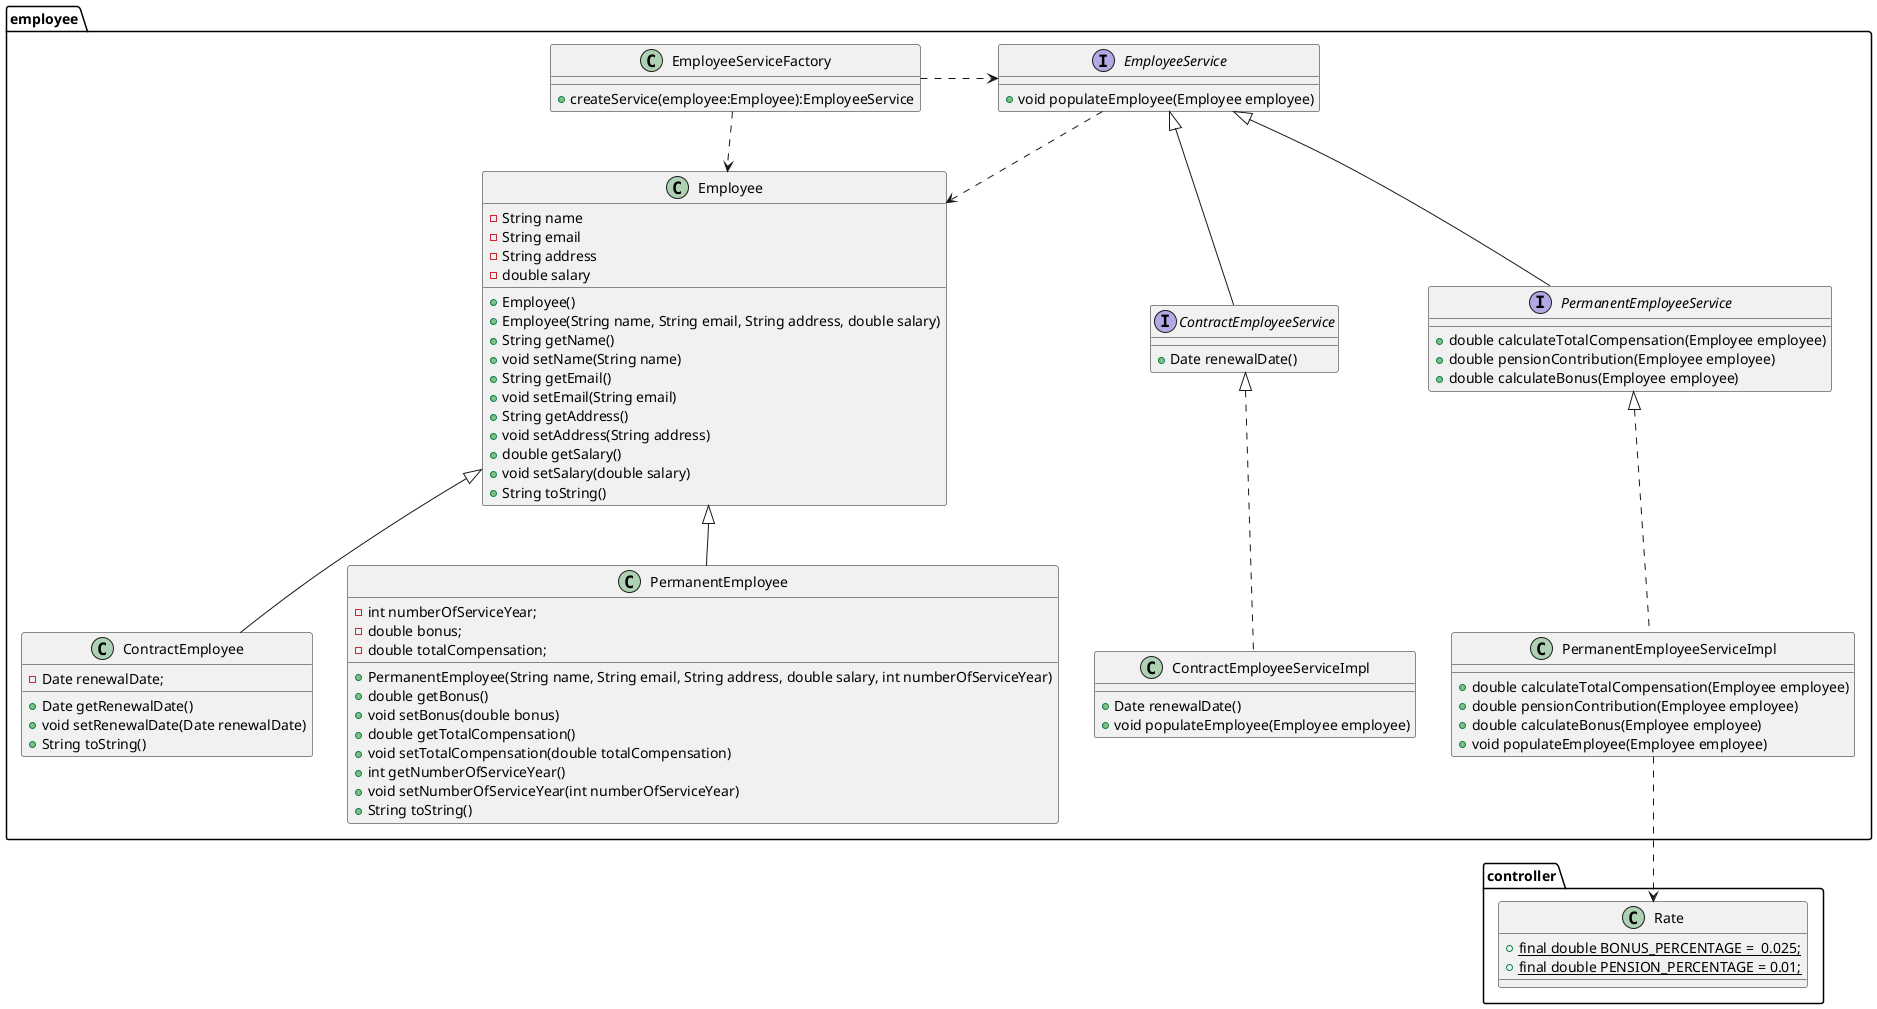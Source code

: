 @startuml
package controller{
    class Rate{
      +{static} final double BONUS_PERCENTAGE =  0.025;  
      +{static} final double PENSION_PERCENTAGE = 0.01;
    }
}
package employee{
    class Employee{ 
        - String name
        - String email
        - String address
        - double salary
        + Employee()	
        + Employee(String name, String email, String address, double salary) 
        + String getName()
        + void setName(String name)
        + String getEmail()
        + void setEmail(String email)
        + String getAddress() 
        + void setAddress(String address)
        + double getSalary()
        + void setSalary(double salary)
        + String toString()
    }
    class ContractEmployee{
        - Date renewalDate;
        + Date getRenewalDate()
        + void setRenewalDate(Date renewalDate)
        + String toString()
    }
   
       
    class PermanentEmployee{
        - int numberOfServiceYear;
        - double bonus;
        - double totalCompensation;
        + PermanentEmployee(String name, String email, String address, double salary, int numberOfServiceYear)
        + double getBonus()
        + void setBonus(double bonus)
        + double getTotalCompensation()
        + void setTotalCompensation(double totalCompensation)
        + int getNumberOfServiceYear()
        + void setNumberOfServiceYear(int numberOfServiceYear)
        + String toString()
    }
   
    interface ContractEmployeeService{
        + Date renewalDate()
    }
    class ContractEmployeeServiceImpl{
        + Date renewalDate()
        + void populateEmployee(Employee employee)
    }
    interface EmployeeService{
        + void populateEmployee(Employee employee)
    }
    interface PermanentEmployeeService{
        + double calculateTotalCompensation(Employee employee)
        + double pensionContribution(Employee employee)
        + double calculateBonus(Employee employee)
    }

    class PermanentEmployeeServiceImpl{
        + double calculateTotalCompensation(Employee employee)
        + double pensionContribution(Employee employee)
        + double calculateBonus(Employee employee)
        + void populateEmployee(Employee employee)
    }
    class EmployeeServiceFactory{
        + createService(employee:Employee):EmployeeService
    } 
}


'class java.util.Calendar
'class java.util.Date
'annotation java.lang.Override


' ralationship under employee
EmployeeServiceFactory .> EmployeeService
EmployeeServiceFactory ..> Employee

EmployeeService ..> Employee

Employee <|-- ContractEmployee
Employee <|-- PermanentEmployee

EmployeeService <|-- ContractEmployeeService
EmployeeService <|-- PermanentEmployeeService

PermanentEmployeeService <|.. PermanentEmployeeServiceImpl
ContractEmployeeService <|.. ContractEmployeeServiceImpl

PermanentEmployeeServiceImpl ..> Rate

@enduml